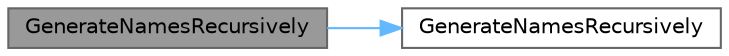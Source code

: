 digraph "GenerateNamesRecursively"
{
 // LATEX_PDF_SIZE
  bgcolor="transparent";
  edge [fontname=Helvetica,fontsize=10,labelfontname=Helvetica,labelfontsize=10];
  node [fontname=Helvetica,fontsize=10,shape=box,height=0.2,width=0.4];
  rankdir="LR";
  Node1 [id="Node000001",label="GenerateNamesRecursively",height=0.2,width=0.4,color="gray40", fillcolor="grey60", style="filled", fontcolor="black",tooltip=" "];
  Node1 -> Node2 [id="edge1_Node000001_Node000002",color="steelblue1",style="solid",tooltip=" "];
  Node2 [id="Node000002",label="GenerateNamesRecursively",height=0.2,width=0.4,color="grey40", fillcolor="white", style="filled",URL="$namespacetesting_1_1internal.html#a87f5467d2eec485d517fdcfd329f2e51",tooltip=" "];
}
